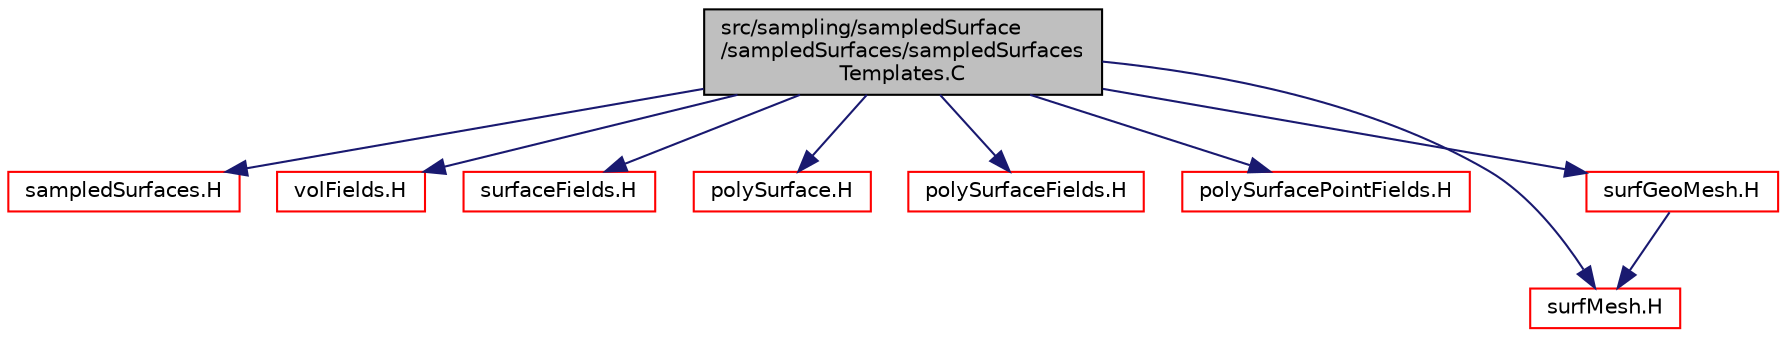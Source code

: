 digraph "src/sampling/sampledSurface/sampledSurfaces/sampledSurfacesTemplates.C"
{
  bgcolor="transparent";
  edge [fontname="Helvetica",fontsize="10",labelfontname="Helvetica",labelfontsize="10"];
  node [fontname="Helvetica",fontsize="10",shape=record];
  Node1 [label="src/sampling/sampledSurface\l/sampledSurfaces/sampledSurfaces\lTemplates.C",height=0.2,width=0.4,color="black", fillcolor="grey75", style="filled" fontcolor="black"];
  Node1 -> Node2 [color="midnightblue",fontsize="10",style="solid",fontname="Helvetica"];
  Node2 [label="sampledSurfaces.H",height=0.2,width=0.4,color="red",URL="$sampledSurfaces_8H.html"];
  Node1 -> Node3 [color="midnightblue",fontsize="10",style="solid",fontname="Helvetica"];
  Node3 [label="volFields.H",height=0.2,width=0.4,color="red",URL="$volFields_8H.html"];
  Node1 -> Node4 [color="midnightblue",fontsize="10",style="solid",fontname="Helvetica"];
  Node4 [label="surfaceFields.H",height=0.2,width=0.4,color="red",URL="$surfaceFields_8H.html",tooltip="Foam::surfaceFields. "];
  Node1 -> Node5 [color="midnightblue",fontsize="10",style="solid",fontname="Helvetica"];
  Node5 [label="polySurface.H",height=0.2,width=0.4,color="red",URL="$polySurface_8H.html"];
  Node1 -> Node6 [color="midnightblue",fontsize="10",style="solid",fontname="Helvetica"];
  Node6 [label="polySurfaceFields.H",height=0.2,width=0.4,color="red",URL="$polySurfaceFields_8H.html",tooltip="Fields for polySurface. "];
  Node1 -> Node7 [color="midnightblue",fontsize="10",style="solid",fontname="Helvetica"];
  Node7 [label="polySurfacePointFields.H",height=0.2,width=0.4,color="red",URL="$polySurfacePointFields_8H.html",tooltip="Point fields for polySurface. "];
  Node1 -> Node8 [color="midnightblue",fontsize="10",style="solid",fontname="Helvetica"];
  Node8 [label="surfMesh.H",height=0.2,width=0.4,color="red",URL="$surfMesh_8H.html"];
  Node1 -> Node9 [color="midnightblue",fontsize="10",style="solid",fontname="Helvetica"];
  Node9 [label="surfGeoMesh.H",height=0.2,width=0.4,color="red",URL="$surfGeoMesh_8H.html"];
  Node9 -> Node8 [color="midnightblue",fontsize="10",style="solid",fontname="Helvetica"];
}
